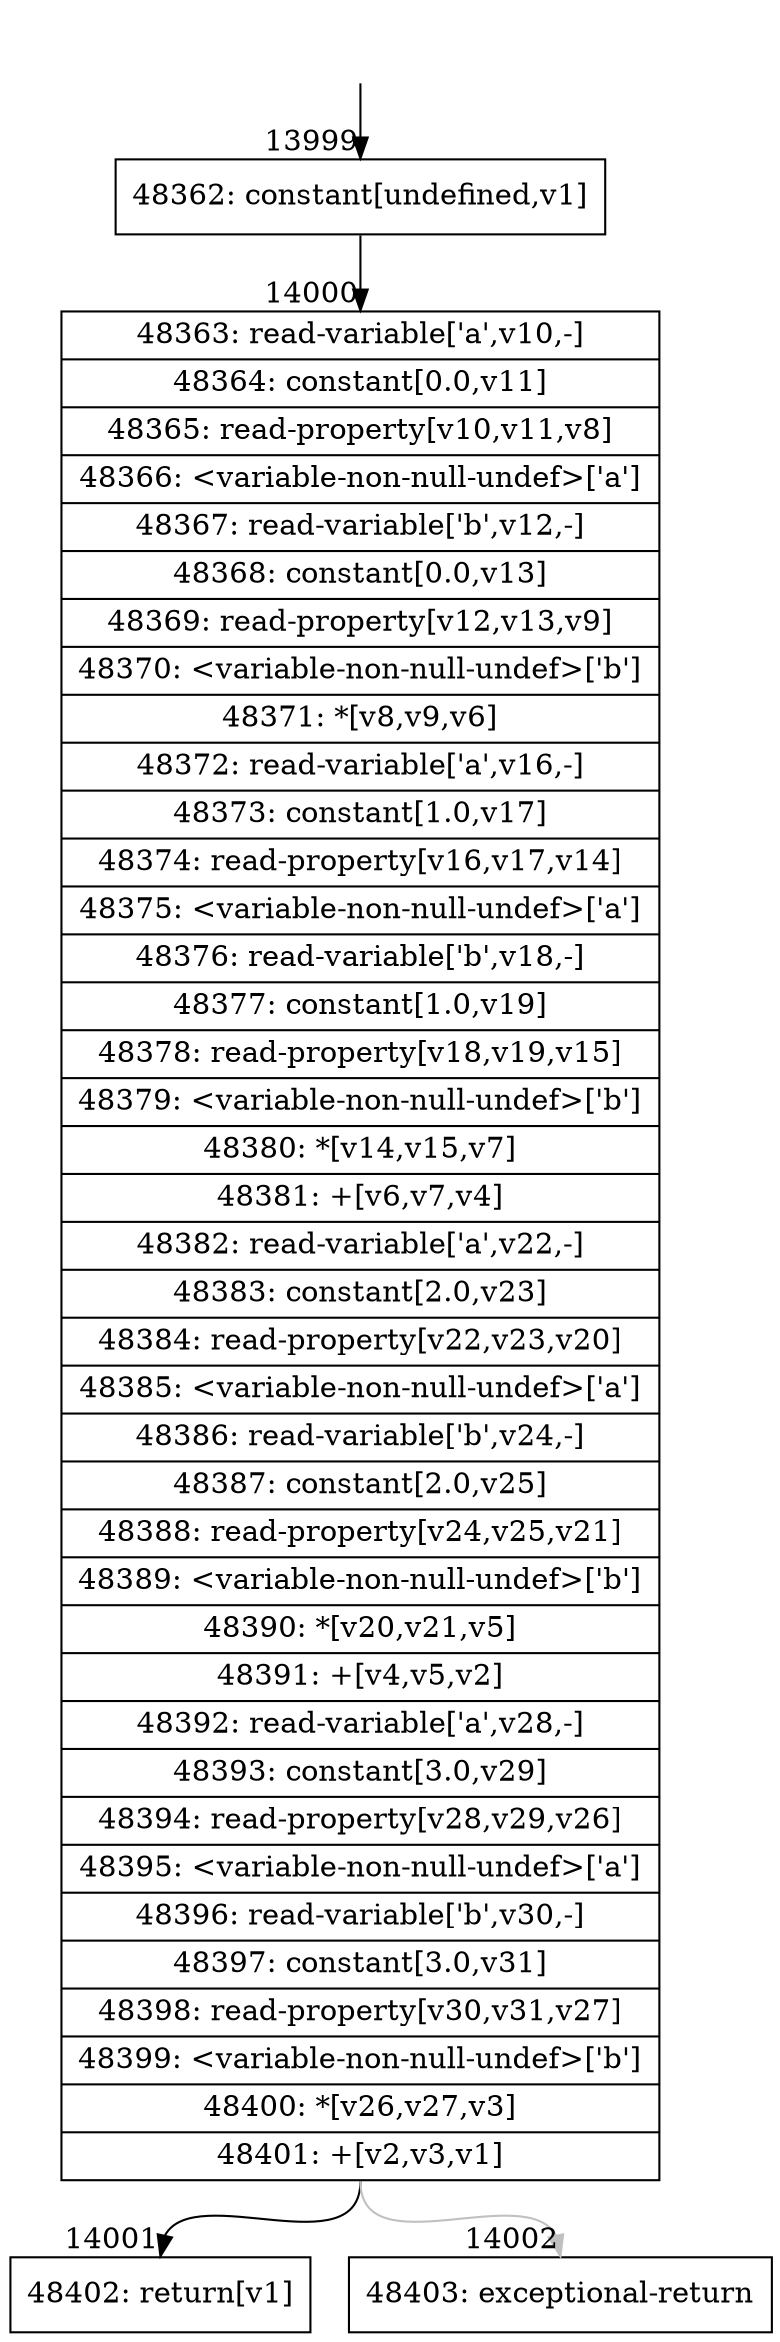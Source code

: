 digraph {
rankdir="TD"
BB_entry1292[shape=none,label=""];
BB_entry1292 -> BB13999 [tailport=s, headport=n, headlabel="    13999"]
BB13999 [shape=record label="{48362: constant[undefined,v1]}" ] 
BB13999 -> BB14000 [tailport=s, headport=n, headlabel="      14000"]
BB14000 [shape=record label="{48363: read-variable['a',v10,-]|48364: constant[0.0,v11]|48365: read-property[v10,v11,v8]|48366: \<variable-non-null-undef\>['a']|48367: read-variable['b',v12,-]|48368: constant[0.0,v13]|48369: read-property[v12,v13,v9]|48370: \<variable-non-null-undef\>['b']|48371: *[v8,v9,v6]|48372: read-variable['a',v16,-]|48373: constant[1.0,v17]|48374: read-property[v16,v17,v14]|48375: \<variable-non-null-undef\>['a']|48376: read-variable['b',v18,-]|48377: constant[1.0,v19]|48378: read-property[v18,v19,v15]|48379: \<variable-non-null-undef\>['b']|48380: *[v14,v15,v7]|48381: +[v6,v7,v4]|48382: read-variable['a',v22,-]|48383: constant[2.0,v23]|48384: read-property[v22,v23,v20]|48385: \<variable-non-null-undef\>['a']|48386: read-variable['b',v24,-]|48387: constant[2.0,v25]|48388: read-property[v24,v25,v21]|48389: \<variable-non-null-undef\>['b']|48390: *[v20,v21,v5]|48391: +[v4,v5,v2]|48392: read-variable['a',v28,-]|48393: constant[3.0,v29]|48394: read-property[v28,v29,v26]|48395: \<variable-non-null-undef\>['a']|48396: read-variable['b',v30,-]|48397: constant[3.0,v31]|48398: read-property[v30,v31,v27]|48399: \<variable-non-null-undef\>['b']|48400: *[v26,v27,v3]|48401: +[v2,v3,v1]}" ] 
BB14000 -> BB14001 [tailport=s, headport=n, headlabel="      14001"]
BB14000 -> BB14002 [tailport=s, headport=n, color=gray, headlabel="      14002"]
BB14001 [shape=record label="{48402: return[v1]}" ] 
BB14002 [shape=record label="{48403: exceptional-return}" ] 
//#$~ 8290
}
